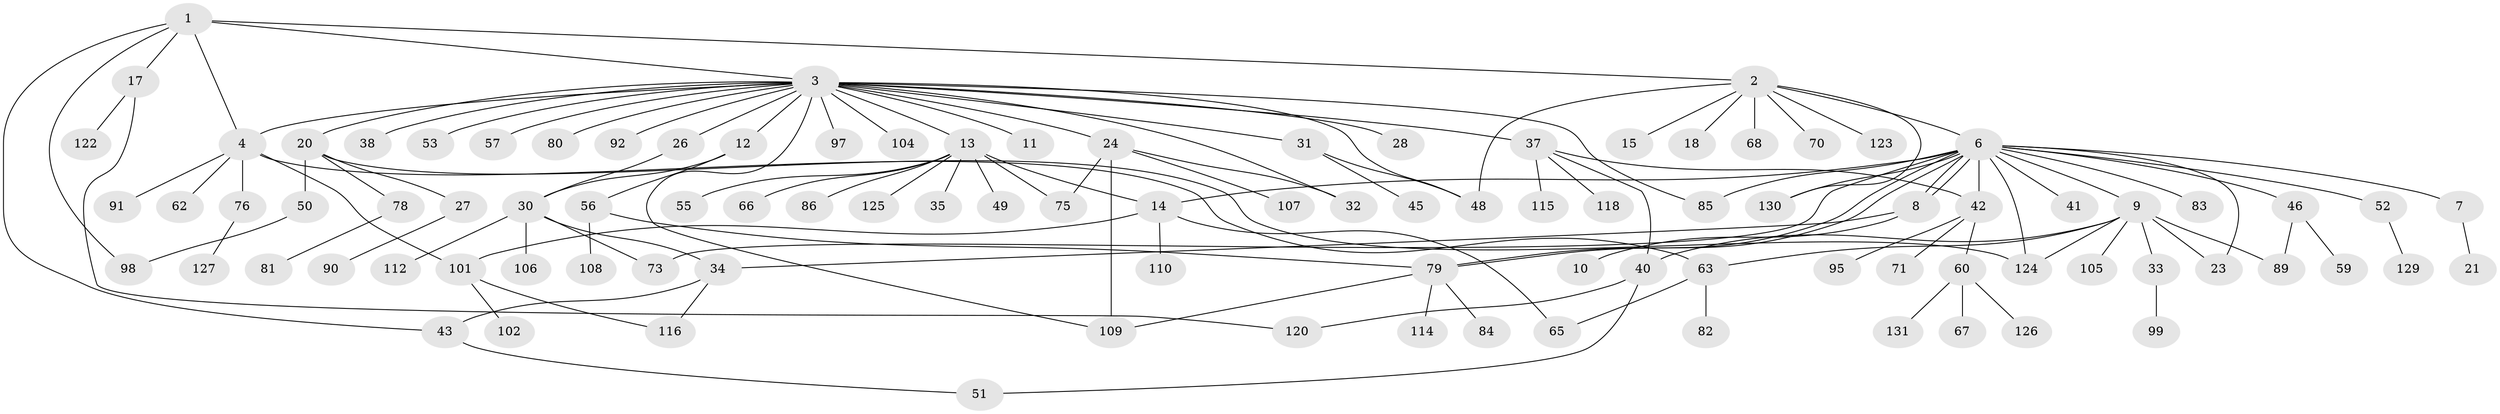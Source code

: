 // original degree distribution, {7: 0.007633587786259542, 8: 0.022900763358778626, 11: 0.007633587786259542, 15: 0.007633587786259542, 19: 0.007633587786259542, 2: 0.21374045801526717, 4: 0.07633587786259542, 1: 0.48091603053435117, 3: 0.11450381679389313, 5: 0.04580152671755725, 6: 0.015267175572519083}
// Generated by graph-tools (version 1.1) at 2025/41/03/06/25 10:41:47]
// undirected, 100 vertices, 129 edges
graph export_dot {
graph [start="1"]
  node [color=gray90,style=filled];
  1 [super="+39"];
  2 [super="+25"];
  3 [super="+5"];
  4 [super="+16"];
  6 [super="+117"];
  7;
  8;
  9 [super="+29"];
  10;
  11;
  12;
  13 [super="+22"];
  14 [super="+19"];
  15;
  17 [super="+87"];
  18;
  20 [super="+58"];
  21;
  23;
  24 [super="+36"];
  26;
  27;
  28;
  30 [super="+94"];
  31 [super="+47"];
  32 [super="+61"];
  33 [super="+74"];
  34;
  35;
  37;
  38;
  40 [super="+64"];
  41 [super="+111"];
  42 [super="+44"];
  43 [super="+88"];
  45;
  46;
  48 [super="+77"];
  49;
  50 [super="+54"];
  51 [super="+93"];
  52 [super="+72"];
  53 [super="+128"];
  55;
  56 [super="+100"];
  57;
  59;
  60 [super="+69"];
  62;
  63 [super="+103"];
  65;
  66;
  67 [super="+96"];
  68;
  70;
  71;
  73;
  75;
  76;
  78;
  79 [super="+121"];
  80;
  81;
  82;
  83;
  84;
  85;
  86;
  89;
  90;
  91;
  92;
  95;
  97;
  98 [super="+113"];
  99;
  101;
  102;
  104;
  105;
  106;
  107;
  108;
  109;
  110;
  112;
  114;
  115;
  116 [super="+119"];
  118;
  120;
  122;
  123;
  124;
  125;
  126;
  127;
  129;
  130;
  131;
  1 -- 2;
  1 -- 3;
  1 -- 4;
  1 -- 17;
  1 -- 43;
  1 -- 98;
  2 -- 6;
  2 -- 15;
  2 -- 18;
  2 -- 70;
  2 -- 123;
  2 -- 130;
  2 -- 48;
  2 -- 68;
  3 -- 13;
  3 -- 24;
  3 -- 28;
  3 -- 32;
  3 -- 37;
  3 -- 48;
  3 -- 85;
  3 -- 109;
  3 -- 97;
  3 -- 4;
  3 -- 38;
  3 -- 104;
  3 -- 11;
  3 -- 12;
  3 -- 80;
  3 -- 20;
  3 -- 53;
  3 -- 57;
  3 -- 26;
  3 -- 92;
  3 -- 31;
  4 -- 62;
  4 -- 63;
  4 -- 76;
  4 -- 91;
  4 -- 101;
  6 -- 7;
  6 -- 8;
  6 -- 8;
  6 -- 9;
  6 -- 14;
  6 -- 23;
  6 -- 41;
  6 -- 42;
  6 -- 46;
  6 -- 52;
  6 -- 73;
  6 -- 79;
  6 -- 79;
  6 -- 83;
  6 -- 85;
  6 -- 124;
  6 -- 130;
  7 -- 21;
  8 -- 10;
  8 -- 34;
  9 -- 23;
  9 -- 33;
  9 -- 40;
  9 -- 63;
  9 -- 89;
  9 -- 124;
  9 -- 105;
  12 -- 30;
  12 -- 56;
  13 -- 49;
  13 -- 66;
  13 -- 75;
  13 -- 35;
  13 -- 125;
  13 -- 86;
  13 -- 55;
  13 -- 14;
  14 -- 110;
  14 -- 65;
  14 -- 101;
  17 -- 120;
  17 -- 122;
  20 -- 27;
  20 -- 50;
  20 -- 124;
  20 -- 78;
  24 -- 75;
  24 -- 107;
  24 -- 109;
  24 -- 32;
  26 -- 30;
  27 -- 90;
  30 -- 73;
  30 -- 112;
  30 -- 34;
  30 -- 106;
  31 -- 45;
  31 -- 48;
  33 -- 99;
  34 -- 43;
  34 -- 116;
  37 -- 40;
  37 -- 115;
  37 -- 118;
  37 -- 42;
  40 -- 120;
  40 -- 51;
  42 -- 60;
  42 -- 71;
  42 -- 95;
  43 -- 51;
  46 -- 59;
  46 -- 89;
  50 -- 98;
  52 -- 129;
  56 -- 108;
  56 -- 79;
  60 -- 67;
  60 -- 126;
  60 -- 131;
  63 -- 65;
  63 -- 82;
  76 -- 127;
  78 -- 81;
  79 -- 84;
  79 -- 114;
  79 -- 109;
  101 -- 102;
  101 -- 116;
}
